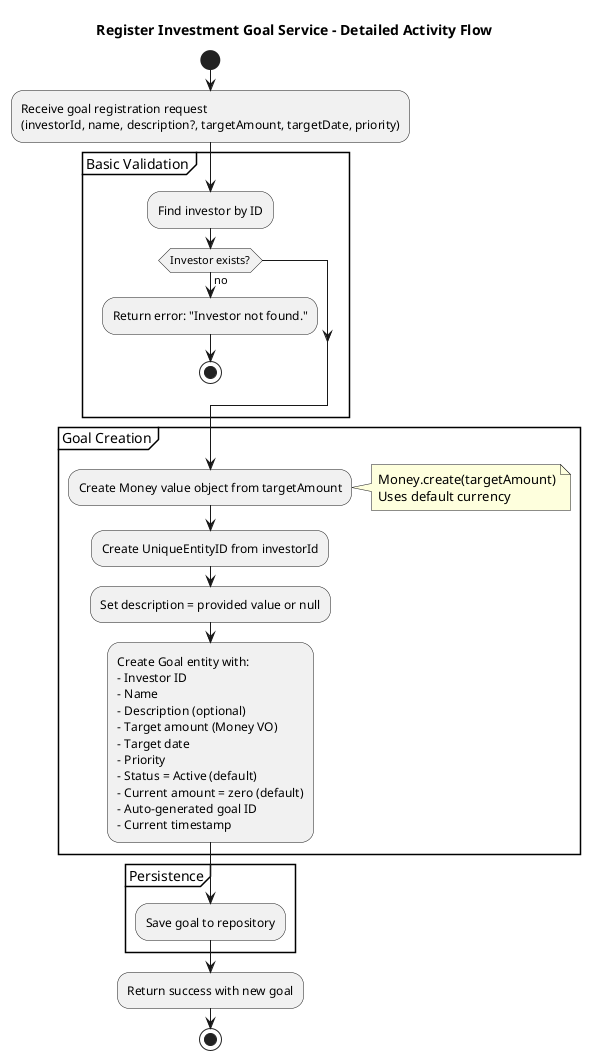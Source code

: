 @startuml Register Investment Goal Service
title Register Investment Goal Service - Detailed Activity Flow

start

:Receive goal registration request\n(investorId, name, description?, targetAmount, targetDate, priority);

partition "Basic Validation" {
  :Find investor by ID;
  if (Investor exists?) then (no)
    :Return error: "Investor not found.";
    stop
  endif
}

partition "Goal Creation" {
  :Create Money value object from targetAmount;
  note right
    Money.create(targetAmount)
    Uses default currency
  end note
  
  :Create UniqueEntityID from investorId;
  
  :Set description = provided value or null;
  
  :Create Goal entity with:
  - Investor ID
  - Name
  - Description (optional)
  - Target amount (Money VO)
  - Target date  
  - Priority
  - Status = Active (default)
  - Current amount = zero (default)
  - Auto-generated goal ID
  - Current timestamp;
}

partition "Persistence" {
  :Save goal to repository;
}

:Return success with new goal;

stop
@enduml